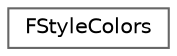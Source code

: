 digraph "Graphical Class Hierarchy"
{
 // INTERACTIVE_SVG=YES
 // LATEX_PDF_SIZE
  bgcolor="transparent";
  edge [fontname=Helvetica,fontsize=10,labelfontname=Helvetica,labelfontsize=10];
  node [fontname=Helvetica,fontsize=10,shape=box,height=0.2,width=0.4];
  rankdir="LR";
  Node0 [id="Node000000",label="FStyleColors",height=0.2,width=0.4,color="grey40", fillcolor="white", style="filled",URL="$d5/df4/structFStyleColors.html",tooltip="Common/themeable colors used by all styles Please avoid adding new generic colors to this list withou..."];
}

